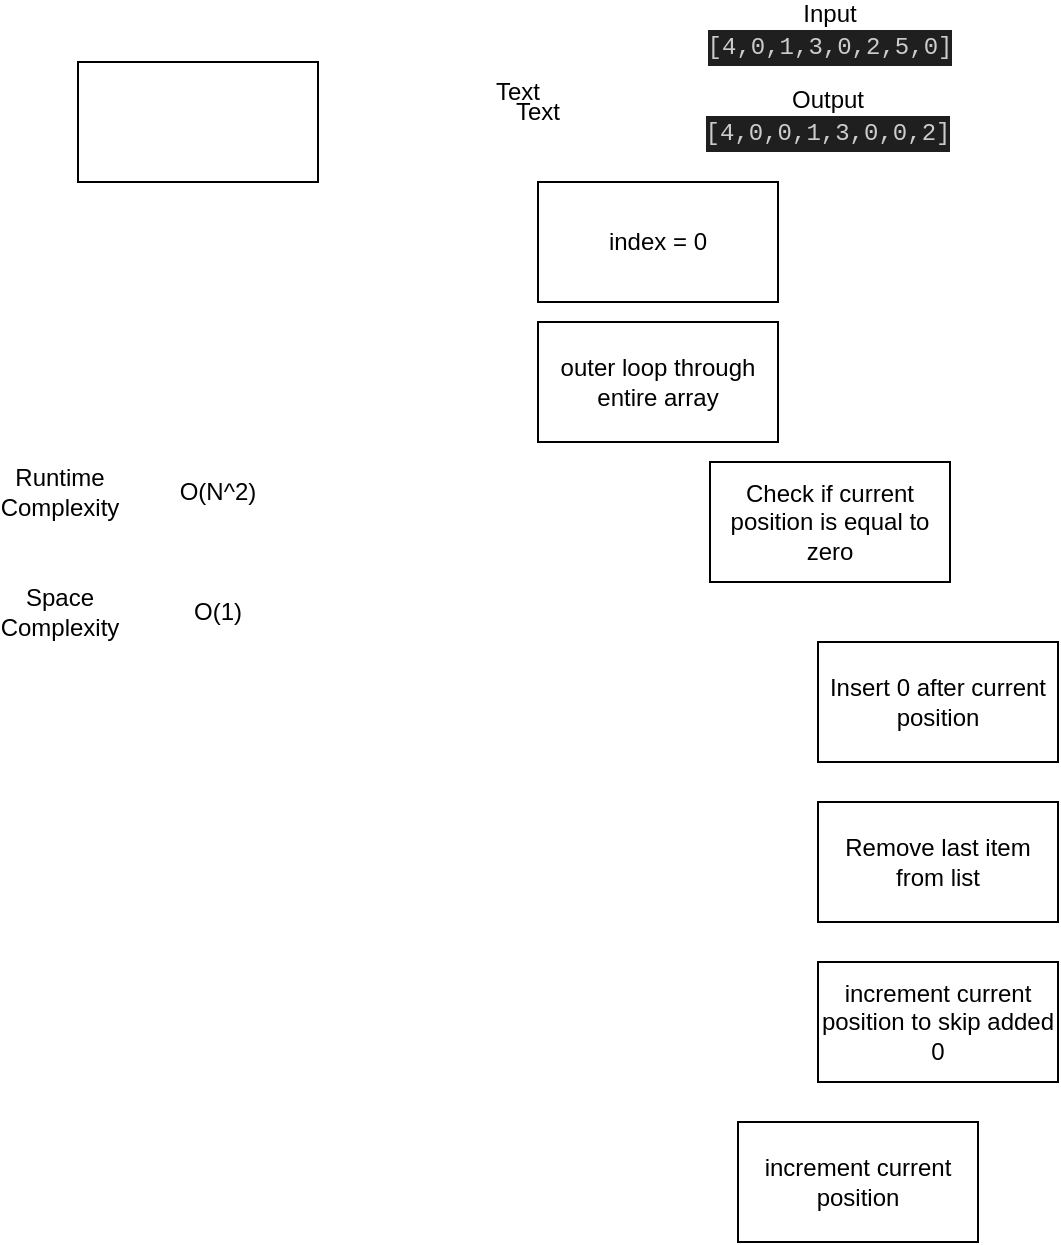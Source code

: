 <mxfile version="26.2.14">
  <diagram name="Page-1" id="dRLa2u_KJqGhgvEgCdKz">
    <mxGraphModel dx="976" dy="581" grid="1" gridSize="10" guides="1" tooltips="1" connect="1" arrows="1" fold="1" page="1" pageScale="1" pageWidth="850" pageHeight="1100" math="0" shadow="0">
      <root>
        <mxCell id="0" />
        <mxCell id="1" parent="0" />
        <mxCell id="OeGvJH7xAAI4ZWV-Tspr-1" value="" style="rounded=0;whiteSpace=wrap;html=1;" vertex="1" parent="1">
          <mxGeometry x="50" y="150" width="120" height="60" as="geometry" />
        </mxCell>
        <mxCell id="OeGvJH7xAAI4ZWV-Tspr-2" value="index = 0" style="rounded=0;whiteSpace=wrap;html=1;" vertex="1" parent="1">
          <mxGeometry x="280" y="210" width="120" height="60" as="geometry" />
        </mxCell>
        <mxCell id="OeGvJH7xAAI4ZWV-Tspr-3" value="outer loop through entire array" style="rounded=0;whiteSpace=wrap;html=1;" vertex="1" parent="1">
          <mxGeometry x="280" y="280" width="120" height="60" as="geometry" />
        </mxCell>
        <mxCell id="OeGvJH7xAAI4ZWV-Tspr-4" value="increment current position to skip added 0" style="rounded=0;whiteSpace=wrap;html=1;" vertex="1" parent="1">
          <mxGeometry x="420" y="600" width="120" height="60" as="geometry" />
        </mxCell>
        <mxCell id="OeGvJH7xAAI4ZWV-Tspr-5" value="Check if current position is equal to zero" style="rounded=0;whiteSpace=wrap;html=1;" vertex="1" parent="1">
          <mxGeometry x="366" y="350" width="120" height="60" as="geometry" />
        </mxCell>
        <mxCell id="OeGvJH7xAAI4ZWV-Tspr-6" value="Text" style="text;html=1;align=center;verticalAlign=middle;whiteSpace=wrap;rounded=0;" vertex="1" parent="1">
          <mxGeometry x="240" y="150" width="60" height="30" as="geometry" />
        </mxCell>
        <mxCell id="OeGvJH7xAAI4ZWV-Tspr-15" value="Text" style="text;html=1;align=center;verticalAlign=middle;whiteSpace=wrap;rounded=0;" vertex="1" parent="1">
          <mxGeometry x="250" y="160" width="60" height="30" as="geometry" />
        </mxCell>
        <mxCell id="OeGvJH7xAAI4ZWV-Tspr-16" value="Runtime Complexity " style="text;html=1;align=center;verticalAlign=middle;whiteSpace=wrap;rounded=0;" vertex="1" parent="1">
          <mxGeometry x="11" y="350" width="60" height="30" as="geometry" />
        </mxCell>
        <mxCell id="OeGvJH7xAAI4ZWV-Tspr-17" value="&lt;div&gt;Output&lt;/div&gt;&lt;div&gt;&lt;div style=&quot;color: #cccccc;background-color: #1f1f1f;font-family: Menlo, Monaco, &#39;Courier New&#39;, monospace;font-weight: normal;font-size: 12px;line-height: 18px;white-space: pre;&quot;&gt;&lt;div&gt;&lt;span style=&quot;color: #cccccc;&quot;&gt;[4,0,0,1,3,0,0,2]&lt;/span&gt;&lt;/div&gt;&lt;/div&gt;&lt;br&gt;&lt;/div&gt;" style="text;html=1;align=center;verticalAlign=middle;whiteSpace=wrap;rounded=0;" vertex="1" parent="1">
          <mxGeometry x="395" y="170" width="60" height="30" as="geometry" />
        </mxCell>
        <mxCell id="OeGvJH7xAAI4ZWV-Tspr-18" value="Input &lt;div style=&quot;color: #cccccc;background-color: #1f1f1f;font-family: Menlo, Monaco, &#39;Courier New&#39;, monospace;font-weight: normal;font-size: 12px;line-height: 18px;white-space: pre;&quot;&gt;&lt;div&gt;&lt;span style=&quot;color: #cccccc;&quot;&gt;[4,0,1,3,0,2,5,0]&lt;/span&gt;&lt;/div&gt;&lt;/div&gt;" style="text;html=1;align=center;verticalAlign=middle;whiteSpace=wrap;rounded=0;" vertex="1" parent="1">
          <mxGeometry x="396" y="120" width="60" height="30" as="geometry" />
        </mxCell>
        <mxCell id="OeGvJH7xAAI4ZWV-Tspr-19" value="Insert 0 after current position" style="rounded=0;whiteSpace=wrap;html=1;" vertex="1" parent="1">
          <mxGeometry x="420" y="440" width="120" height="60" as="geometry" />
        </mxCell>
        <mxCell id="OeGvJH7xAAI4ZWV-Tspr-20" value="Remove last item from list" style="rounded=0;whiteSpace=wrap;html=1;" vertex="1" parent="1">
          <mxGeometry x="420" y="520" width="120" height="60" as="geometry" />
        </mxCell>
        <mxCell id="OeGvJH7xAAI4ZWV-Tspr-21" value="increment current position" style="rounded=0;whiteSpace=wrap;html=1;" vertex="1" parent="1">
          <mxGeometry x="380" y="680" width="120" height="60" as="geometry" />
        </mxCell>
        <mxCell id="OeGvJH7xAAI4ZWV-Tspr-22" value="O(N^2)" style="text;html=1;align=center;verticalAlign=middle;whiteSpace=wrap;rounded=0;" vertex="1" parent="1">
          <mxGeometry x="90" y="350" width="60" height="30" as="geometry" />
        </mxCell>
        <mxCell id="OeGvJH7xAAI4ZWV-Tspr-23" value="Space Complexity" style="text;html=1;align=center;verticalAlign=middle;whiteSpace=wrap;rounded=0;" vertex="1" parent="1">
          <mxGeometry x="11" y="410" width="60" height="30" as="geometry" />
        </mxCell>
        <mxCell id="OeGvJH7xAAI4ZWV-Tspr-24" value="O(1)" style="text;html=1;align=center;verticalAlign=middle;whiteSpace=wrap;rounded=0;" vertex="1" parent="1">
          <mxGeometry x="90" y="410" width="60" height="30" as="geometry" />
        </mxCell>
      </root>
    </mxGraphModel>
  </diagram>
</mxfile>
